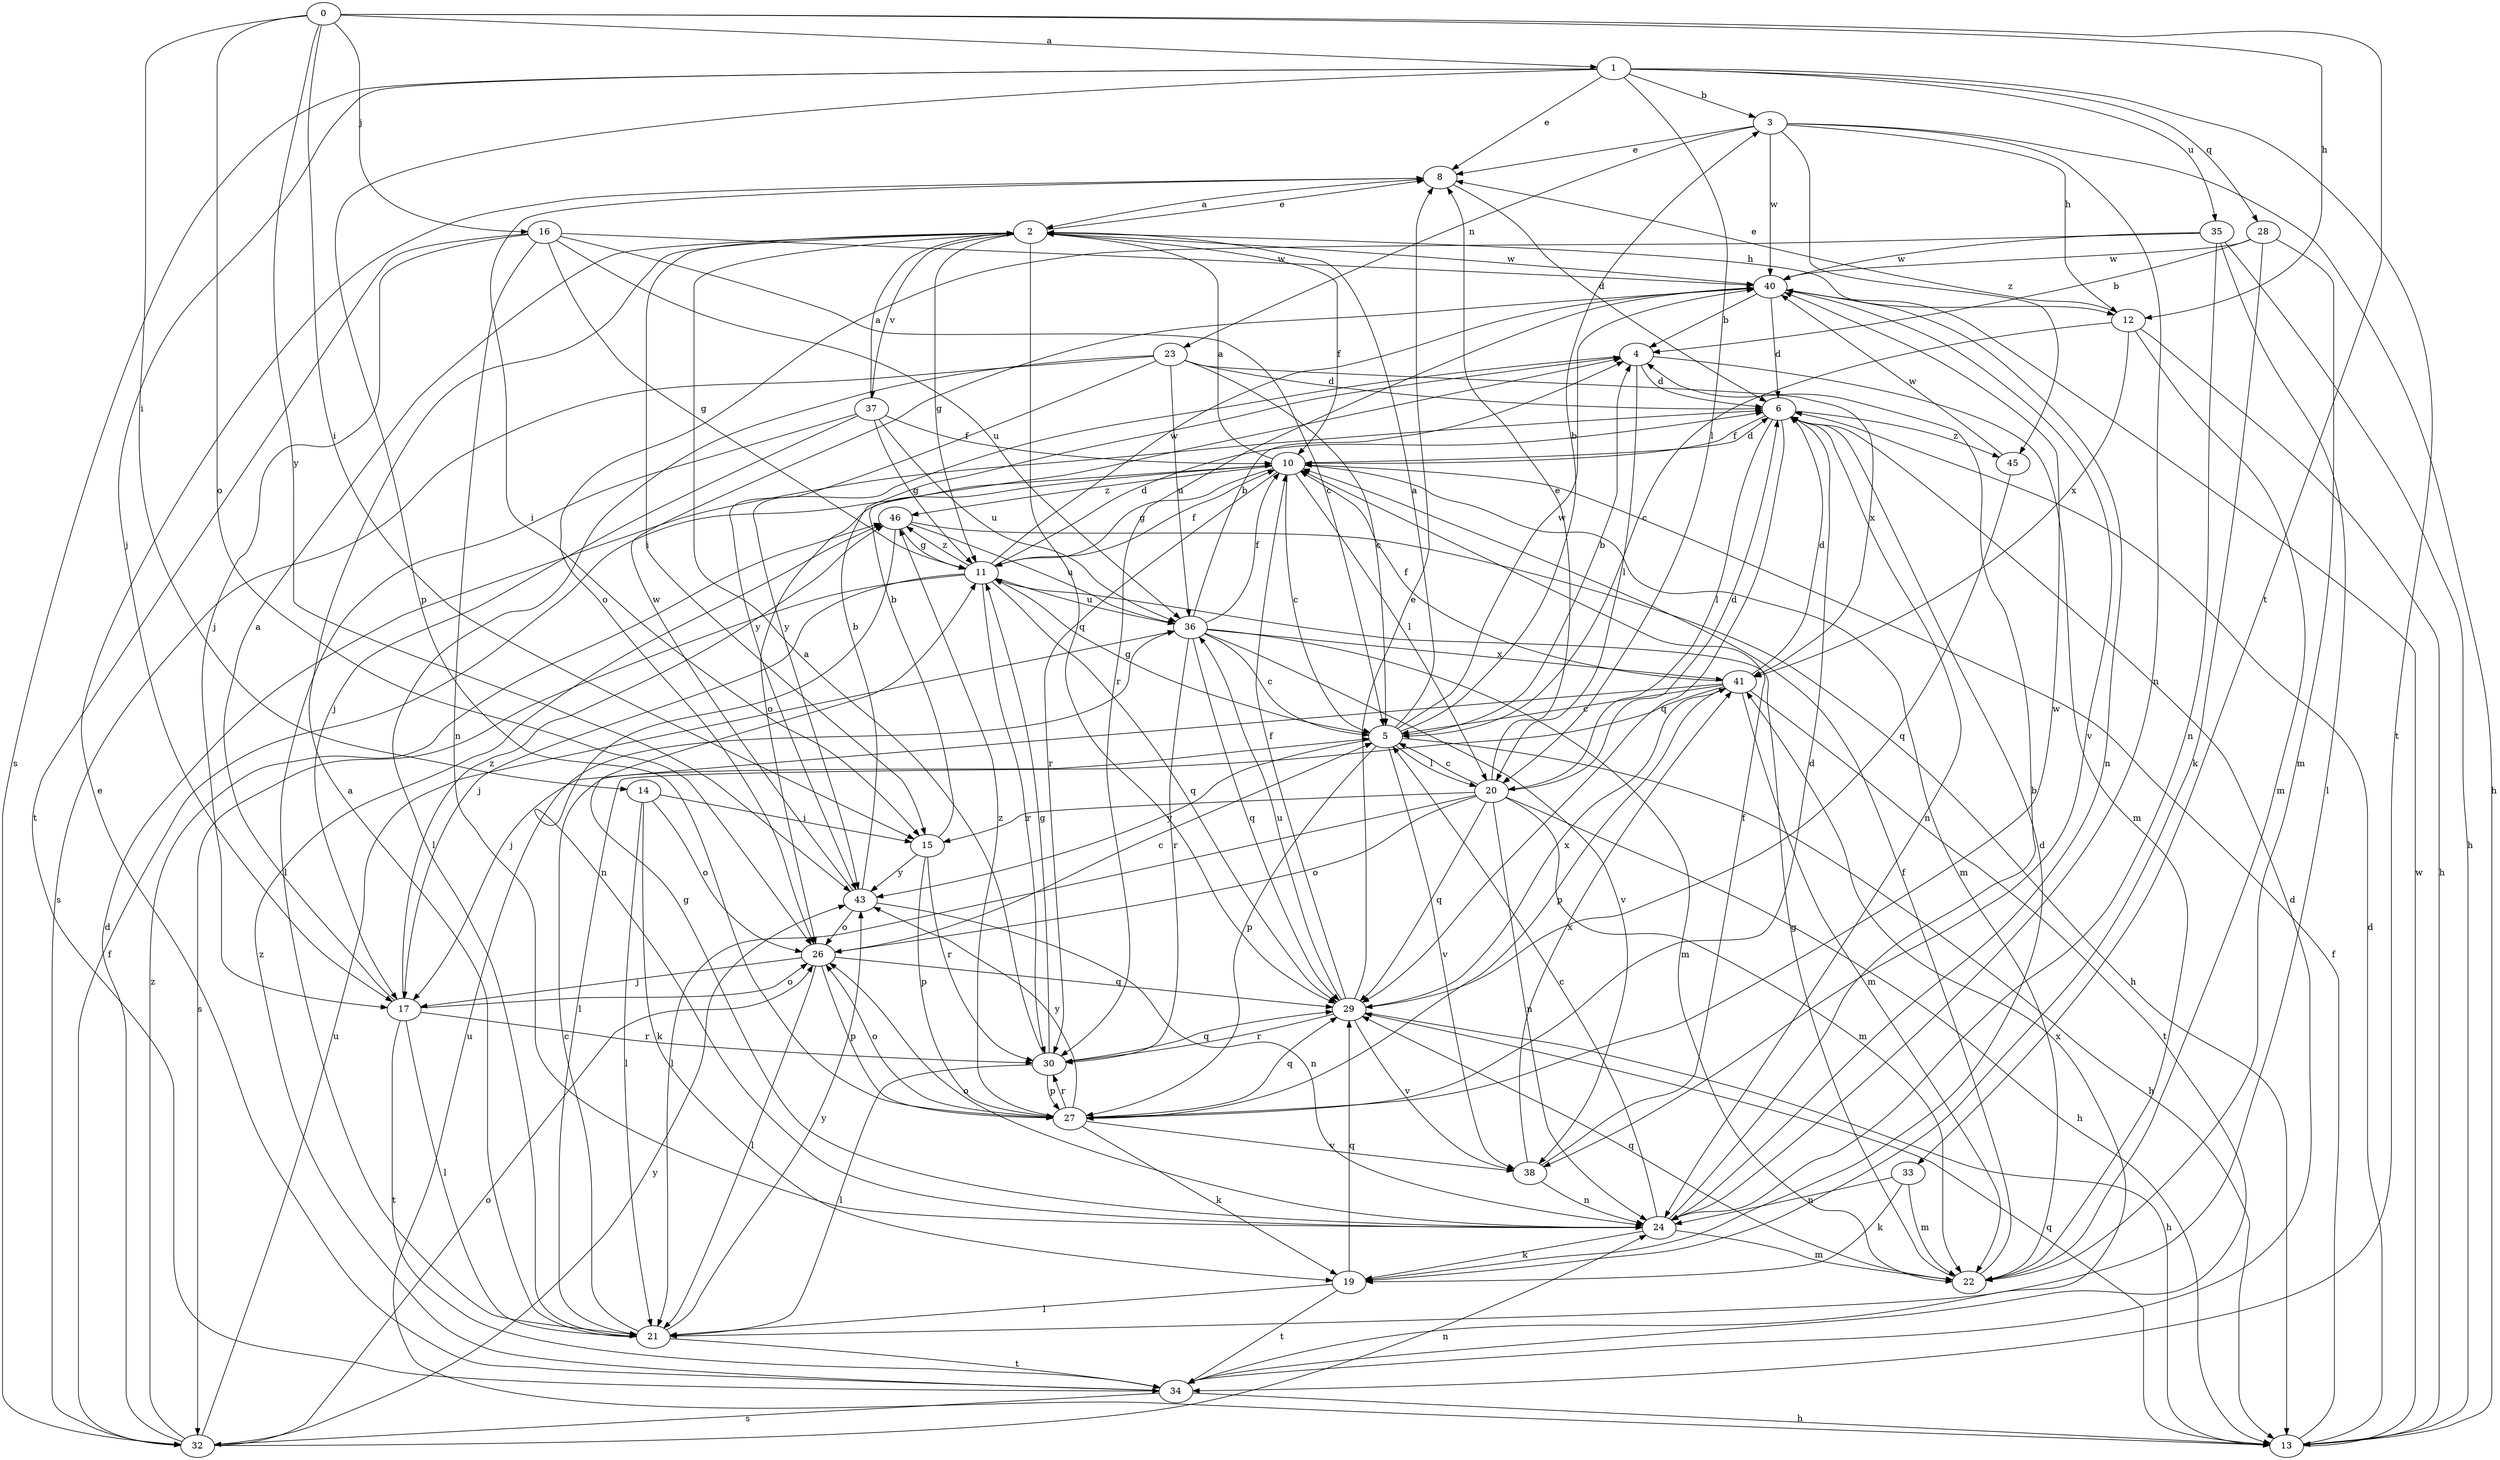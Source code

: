 strict digraph  {
0;
1;
2;
3;
4;
5;
6;
8;
10;
11;
12;
13;
14;
15;
16;
17;
19;
20;
21;
22;
23;
24;
26;
27;
28;
29;
30;
32;
33;
34;
35;
36;
37;
38;
40;
41;
43;
45;
46;
0 -> 1  [label=a];
0 -> 12  [label=h];
0 -> 14  [label=i];
0 -> 15  [label=i];
0 -> 16  [label=j];
0 -> 26  [label=o];
0 -> 33  [label=t];
0 -> 43  [label=y];
1 -> 3  [label=b];
1 -> 8  [label=e];
1 -> 17  [label=j];
1 -> 20  [label=l];
1 -> 27  [label=p];
1 -> 28  [label=q];
1 -> 32  [label=s];
1 -> 34  [label=t];
1 -> 35  [label=u];
2 -> 8  [label=e];
2 -> 10  [label=f];
2 -> 11  [label=g];
2 -> 12  [label=h];
2 -> 15  [label=i];
2 -> 29  [label=q];
2 -> 37  [label=v];
2 -> 40  [label=w];
3 -> 8  [label=e];
3 -> 12  [label=h];
3 -> 13  [label=h];
3 -> 23  [label=n];
3 -> 24  [label=n];
3 -> 40  [label=w];
3 -> 45  [label=z];
4 -> 6  [label=d];
4 -> 20  [label=l];
4 -> 22  [label=m];
4 -> 43  [label=y];
5 -> 2  [label=a];
5 -> 3  [label=b];
5 -> 4  [label=b];
5 -> 11  [label=g];
5 -> 13  [label=h];
5 -> 20  [label=l];
5 -> 27  [label=p];
5 -> 38  [label=v];
5 -> 40  [label=w];
5 -> 43  [label=y];
6 -> 10  [label=f];
6 -> 20  [label=l];
6 -> 24  [label=n];
6 -> 29  [label=q];
6 -> 45  [label=z];
8 -> 2  [label=a];
8 -> 6  [label=d];
8 -> 15  [label=i];
10 -> 2  [label=a];
10 -> 5  [label=c];
10 -> 6  [label=d];
10 -> 11  [label=g];
10 -> 20  [label=l];
10 -> 22  [label=m];
10 -> 26  [label=o];
10 -> 30  [label=r];
10 -> 46  [label=z];
11 -> 6  [label=d];
11 -> 10  [label=f];
11 -> 17  [label=j];
11 -> 29  [label=q];
11 -> 30  [label=r];
11 -> 32  [label=s];
11 -> 36  [label=u];
11 -> 40  [label=w];
11 -> 46  [label=z];
12 -> 5  [label=c];
12 -> 8  [label=e];
12 -> 13  [label=h];
12 -> 22  [label=m];
12 -> 41  [label=x];
13 -> 6  [label=d];
13 -> 10  [label=f];
13 -> 29  [label=q];
13 -> 36  [label=u];
13 -> 40  [label=w];
14 -> 15  [label=i];
14 -> 19  [label=k];
14 -> 21  [label=l];
14 -> 26  [label=o];
15 -> 4  [label=b];
15 -> 27  [label=p];
15 -> 30  [label=r];
15 -> 43  [label=y];
16 -> 5  [label=c];
16 -> 11  [label=g];
16 -> 17  [label=j];
16 -> 24  [label=n];
16 -> 34  [label=t];
16 -> 36  [label=u];
16 -> 40  [label=w];
17 -> 2  [label=a];
17 -> 21  [label=l];
17 -> 26  [label=o];
17 -> 30  [label=r];
17 -> 34  [label=t];
17 -> 46  [label=z];
19 -> 6  [label=d];
19 -> 21  [label=l];
19 -> 29  [label=q];
19 -> 34  [label=t];
20 -> 5  [label=c];
20 -> 6  [label=d];
20 -> 8  [label=e];
20 -> 13  [label=h];
20 -> 15  [label=i];
20 -> 21  [label=l];
20 -> 22  [label=m];
20 -> 24  [label=n];
20 -> 26  [label=o];
20 -> 29  [label=q];
21 -> 2  [label=a];
21 -> 5  [label=c];
21 -> 34  [label=t];
21 -> 43  [label=y];
22 -> 10  [label=f];
22 -> 11  [label=g];
22 -> 29  [label=q];
23 -> 5  [label=c];
23 -> 6  [label=d];
23 -> 21  [label=l];
23 -> 32  [label=s];
23 -> 36  [label=u];
23 -> 41  [label=x];
23 -> 43  [label=y];
24 -> 4  [label=b];
24 -> 5  [label=c];
24 -> 11  [label=g];
24 -> 19  [label=k];
24 -> 22  [label=m];
24 -> 26  [label=o];
26 -> 5  [label=c];
26 -> 17  [label=j];
26 -> 21  [label=l];
26 -> 27  [label=p];
26 -> 29  [label=q];
27 -> 6  [label=d];
27 -> 19  [label=k];
27 -> 26  [label=o];
27 -> 29  [label=q];
27 -> 30  [label=r];
27 -> 38  [label=v];
27 -> 40  [label=w];
27 -> 43  [label=y];
27 -> 46  [label=z];
28 -> 4  [label=b];
28 -> 19  [label=k];
28 -> 22  [label=m];
28 -> 40  [label=w];
29 -> 8  [label=e];
29 -> 10  [label=f];
29 -> 13  [label=h];
29 -> 30  [label=r];
29 -> 36  [label=u];
29 -> 38  [label=v];
29 -> 41  [label=x];
30 -> 2  [label=a];
30 -> 11  [label=g];
30 -> 21  [label=l];
30 -> 27  [label=p];
30 -> 29  [label=q];
32 -> 6  [label=d];
32 -> 10  [label=f];
32 -> 24  [label=n];
32 -> 26  [label=o];
32 -> 36  [label=u];
32 -> 43  [label=y];
32 -> 46  [label=z];
33 -> 19  [label=k];
33 -> 22  [label=m];
33 -> 24  [label=n];
34 -> 6  [label=d];
34 -> 8  [label=e];
34 -> 13  [label=h];
34 -> 32  [label=s];
34 -> 41  [label=x];
34 -> 46  [label=z];
35 -> 13  [label=h];
35 -> 21  [label=l];
35 -> 24  [label=n];
35 -> 26  [label=o];
35 -> 40  [label=w];
36 -> 4  [label=b];
36 -> 5  [label=c];
36 -> 10  [label=f];
36 -> 22  [label=m];
36 -> 29  [label=q];
36 -> 30  [label=r];
36 -> 38  [label=v];
36 -> 41  [label=x];
37 -> 2  [label=a];
37 -> 10  [label=f];
37 -> 11  [label=g];
37 -> 17  [label=j];
37 -> 21  [label=l];
37 -> 36  [label=u];
38 -> 10  [label=f];
38 -> 24  [label=n];
38 -> 41  [label=x];
40 -> 4  [label=b];
40 -> 6  [label=d];
40 -> 24  [label=n];
40 -> 30  [label=r];
40 -> 38  [label=v];
41 -> 5  [label=c];
41 -> 6  [label=d];
41 -> 10  [label=f];
41 -> 17  [label=j];
41 -> 21  [label=l];
41 -> 22  [label=m];
41 -> 27  [label=p];
41 -> 34  [label=t];
43 -> 4  [label=b];
43 -> 24  [label=n];
43 -> 26  [label=o];
43 -> 40  [label=w];
45 -> 29  [label=q];
45 -> 40  [label=w];
46 -> 11  [label=g];
46 -> 13  [label=h];
46 -> 24  [label=n];
46 -> 36  [label=u];
}
